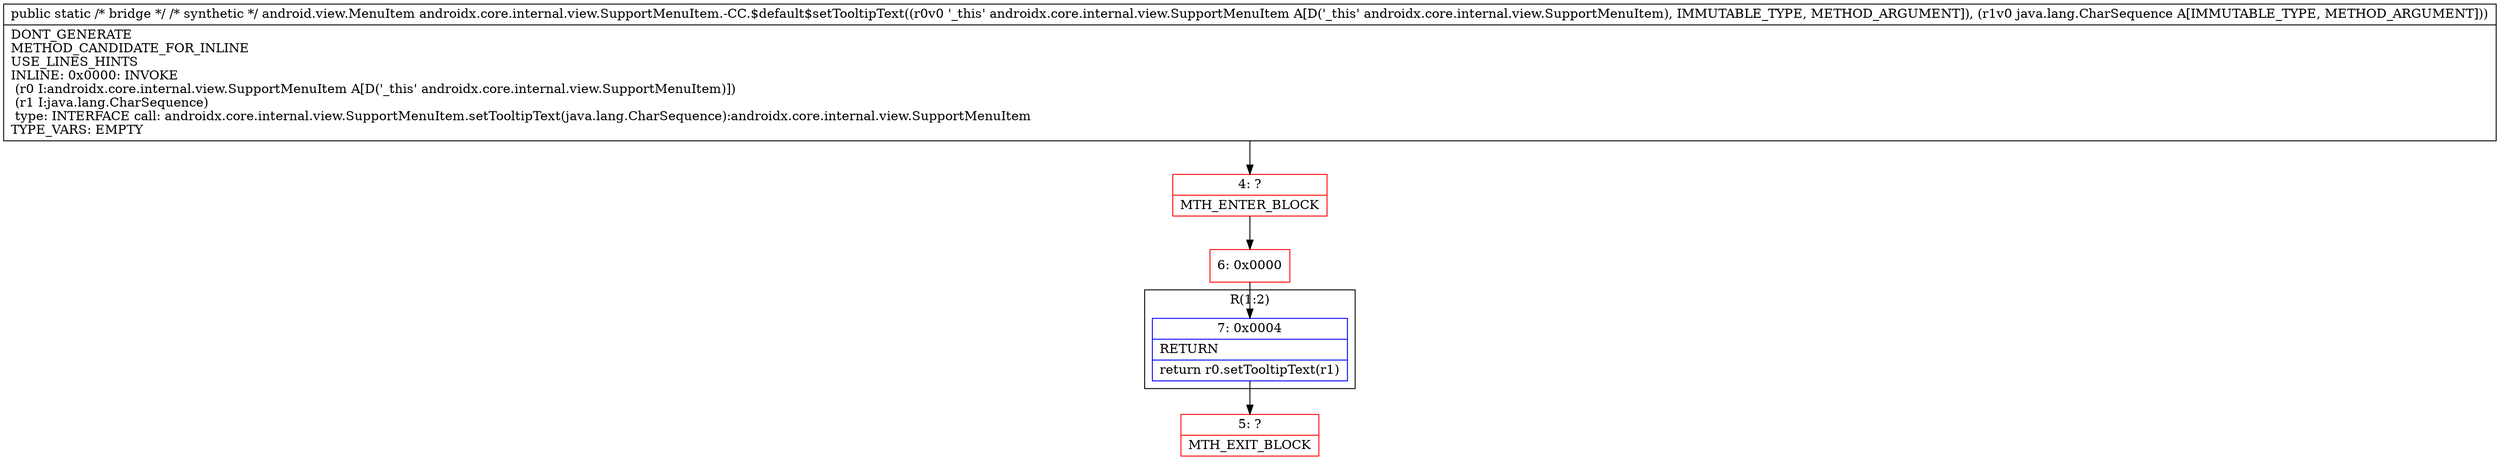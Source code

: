 digraph "CFG forandroidx.core.internal.view.SupportMenuItem.\-CC.$default$setTooltipText(Landroidx\/core\/internal\/view\/SupportMenuItem;Ljava\/lang\/CharSequence;)Landroid\/view\/MenuItem;" {
subgraph cluster_Region_915332672 {
label = "R(1:2)";
node [shape=record,color=blue];
Node_7 [shape=record,label="{7\:\ 0x0004|RETURN\l|return r0.setTooltipText(r1)\l}"];
}
Node_4 [shape=record,color=red,label="{4\:\ ?|MTH_ENTER_BLOCK\l}"];
Node_6 [shape=record,color=red,label="{6\:\ 0x0000}"];
Node_5 [shape=record,color=red,label="{5\:\ ?|MTH_EXIT_BLOCK\l}"];
MethodNode[shape=record,label="{public static \/* bridge *\/ \/* synthetic *\/ android.view.MenuItem androidx.core.internal.view.SupportMenuItem.\-CC.$default$setTooltipText((r0v0 '_this' androidx.core.internal.view.SupportMenuItem A[D('_this' androidx.core.internal.view.SupportMenuItem), IMMUTABLE_TYPE, METHOD_ARGUMENT]), (r1v0 java.lang.CharSequence A[IMMUTABLE_TYPE, METHOD_ARGUMENT]))  | DONT_GENERATE\lMETHOD_CANDIDATE_FOR_INLINE\lUSE_LINES_HINTS\lINLINE: 0x0000: INVOKE  \l  (r0 I:androidx.core.internal.view.SupportMenuItem A[D('_this' androidx.core.internal.view.SupportMenuItem)])\l  (r1 I:java.lang.CharSequence)\l type: INTERFACE call: androidx.core.internal.view.SupportMenuItem.setTooltipText(java.lang.CharSequence):androidx.core.internal.view.SupportMenuItem\lTYPE_VARS: EMPTY\l}"];
MethodNode -> Node_4;Node_7 -> Node_5;
Node_4 -> Node_6;
Node_6 -> Node_7;
}

